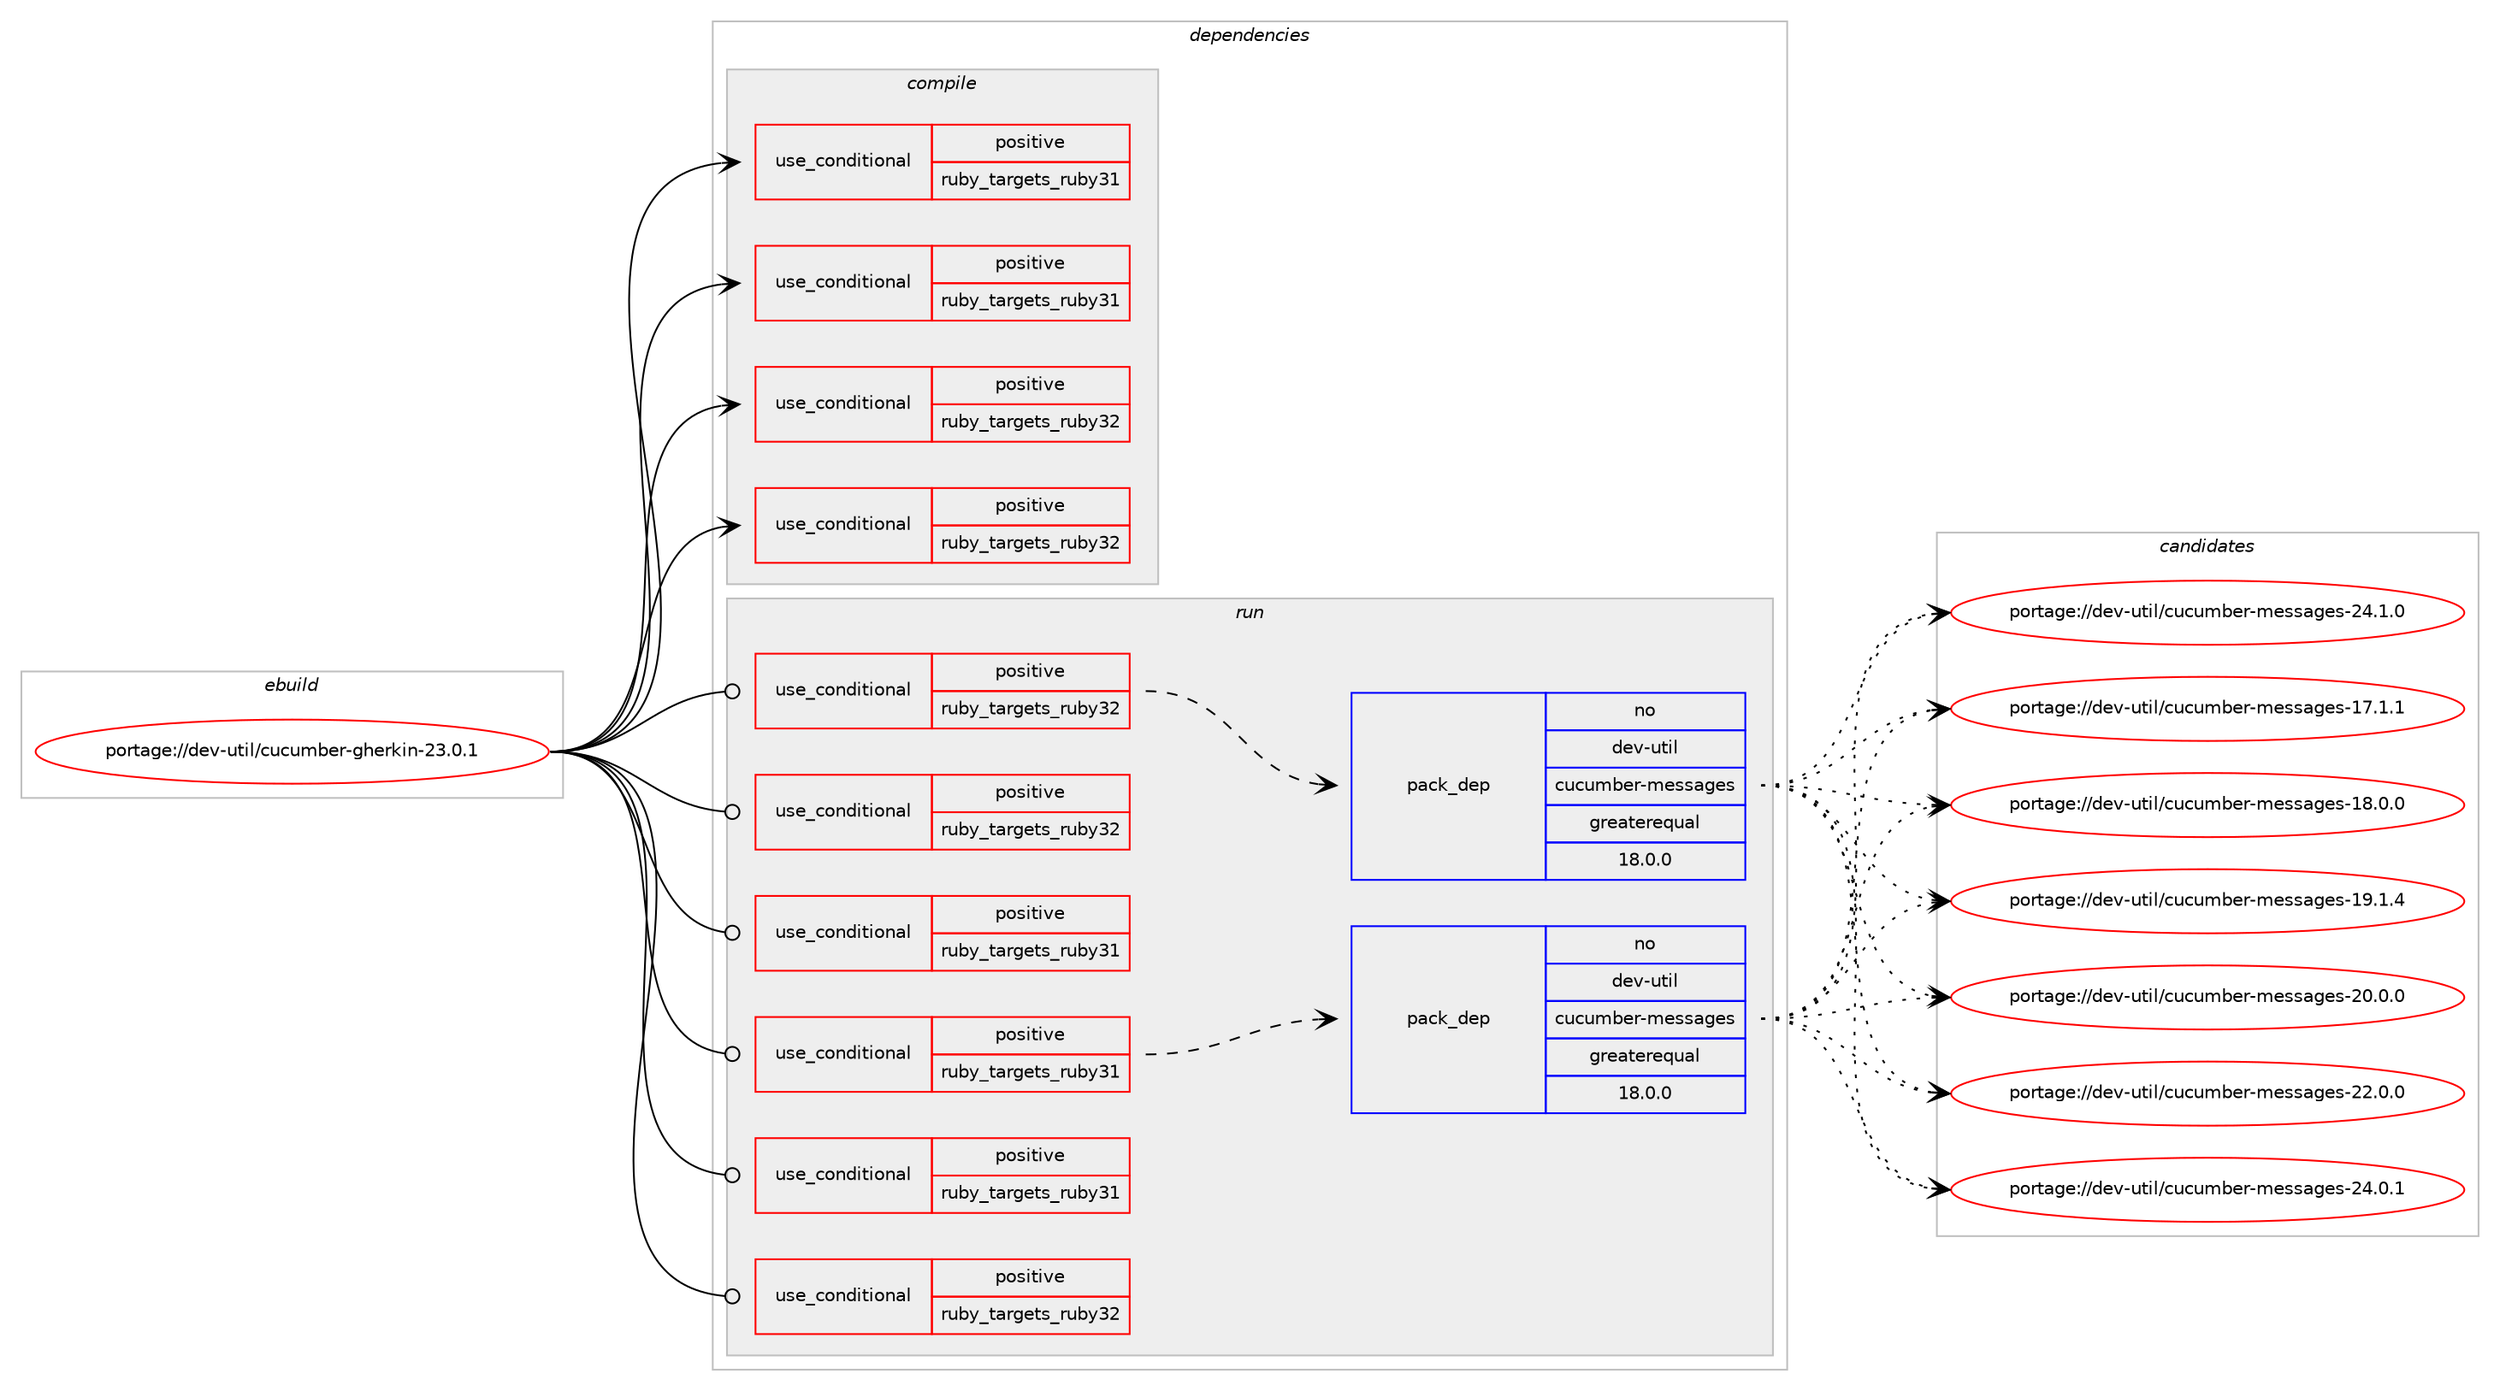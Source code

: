 digraph prolog {

# *************
# Graph options
# *************

newrank=true;
concentrate=true;
compound=true;
graph [rankdir=LR,fontname=Helvetica,fontsize=10,ranksep=1.5];#, ranksep=2.5, nodesep=0.2];
edge  [arrowhead=vee];
node  [fontname=Helvetica,fontsize=10];

# **********
# The ebuild
# **********

subgraph cluster_leftcol {
color=gray;
rank=same;
label=<<i>ebuild</i>>;
id [label="portage://dev-util/cucumber-gherkin-23.0.1", color=red, width=4, href="../dev-util/cucumber-gherkin-23.0.1.svg"];
}

# ****************
# The dependencies
# ****************

subgraph cluster_midcol {
color=gray;
label=<<i>dependencies</i>>;
subgraph cluster_compile {
fillcolor="#eeeeee";
style=filled;
label=<<i>compile</i>>;
subgraph cond58518 {
dependency109119 [label=<<TABLE BORDER="0" CELLBORDER="1" CELLSPACING="0" CELLPADDING="4"><TR><TD ROWSPAN="3" CELLPADDING="10">use_conditional</TD></TR><TR><TD>positive</TD></TR><TR><TD>ruby_targets_ruby31</TD></TR></TABLE>>, shape=none, color=red];
# *** BEGIN UNKNOWN DEPENDENCY TYPE (TODO) ***
# dependency109119 -> package_dependency(portage://dev-util/cucumber-gherkin-23.0.1,install,no,dev-lang,ruby,none,[,,],[slot(3.1)],[])
# *** END UNKNOWN DEPENDENCY TYPE (TODO) ***

}
id:e -> dependency109119:w [weight=20,style="solid",arrowhead="vee"];
subgraph cond58519 {
dependency109120 [label=<<TABLE BORDER="0" CELLBORDER="1" CELLSPACING="0" CELLPADDING="4"><TR><TD ROWSPAN="3" CELLPADDING="10">use_conditional</TD></TR><TR><TD>positive</TD></TR><TR><TD>ruby_targets_ruby31</TD></TR></TABLE>>, shape=none, color=red];
# *** BEGIN UNKNOWN DEPENDENCY TYPE (TODO) ***
# dependency109120 -> package_dependency(portage://dev-util/cucumber-gherkin-23.0.1,install,no,virtual,rubygems,none,[,,],[],[use(enable(ruby_targets_ruby31),negative)])
# *** END UNKNOWN DEPENDENCY TYPE (TODO) ***

}
id:e -> dependency109120:w [weight=20,style="solid",arrowhead="vee"];
subgraph cond58520 {
dependency109121 [label=<<TABLE BORDER="0" CELLBORDER="1" CELLSPACING="0" CELLPADDING="4"><TR><TD ROWSPAN="3" CELLPADDING="10">use_conditional</TD></TR><TR><TD>positive</TD></TR><TR><TD>ruby_targets_ruby32</TD></TR></TABLE>>, shape=none, color=red];
# *** BEGIN UNKNOWN DEPENDENCY TYPE (TODO) ***
# dependency109121 -> package_dependency(portage://dev-util/cucumber-gherkin-23.0.1,install,no,dev-lang,ruby,none,[,,],[slot(3.2)],[])
# *** END UNKNOWN DEPENDENCY TYPE (TODO) ***

}
id:e -> dependency109121:w [weight=20,style="solid",arrowhead="vee"];
subgraph cond58521 {
dependency109122 [label=<<TABLE BORDER="0" CELLBORDER="1" CELLSPACING="0" CELLPADDING="4"><TR><TD ROWSPAN="3" CELLPADDING="10">use_conditional</TD></TR><TR><TD>positive</TD></TR><TR><TD>ruby_targets_ruby32</TD></TR></TABLE>>, shape=none, color=red];
# *** BEGIN UNKNOWN DEPENDENCY TYPE (TODO) ***
# dependency109122 -> package_dependency(portage://dev-util/cucumber-gherkin-23.0.1,install,no,virtual,rubygems,none,[,,],[],[use(enable(ruby_targets_ruby32),negative)])
# *** END UNKNOWN DEPENDENCY TYPE (TODO) ***

}
id:e -> dependency109122:w [weight=20,style="solid",arrowhead="vee"];
}
subgraph cluster_compileandrun {
fillcolor="#eeeeee";
style=filled;
label=<<i>compile and run</i>>;
}
subgraph cluster_run {
fillcolor="#eeeeee";
style=filled;
label=<<i>run</i>>;
subgraph cond58522 {
dependency109123 [label=<<TABLE BORDER="0" CELLBORDER="1" CELLSPACING="0" CELLPADDING="4"><TR><TD ROWSPAN="3" CELLPADDING="10">use_conditional</TD></TR><TR><TD>positive</TD></TR><TR><TD>ruby_targets_ruby31</TD></TR></TABLE>>, shape=none, color=red];
# *** BEGIN UNKNOWN DEPENDENCY TYPE (TODO) ***
# dependency109123 -> package_dependency(portage://dev-util/cucumber-gherkin-23.0.1,run,no,dev-lang,ruby,none,[,,],[slot(3.1)],[])
# *** END UNKNOWN DEPENDENCY TYPE (TODO) ***

}
id:e -> dependency109123:w [weight=20,style="solid",arrowhead="odot"];
subgraph cond58523 {
dependency109124 [label=<<TABLE BORDER="0" CELLBORDER="1" CELLSPACING="0" CELLPADDING="4"><TR><TD ROWSPAN="3" CELLPADDING="10">use_conditional</TD></TR><TR><TD>positive</TD></TR><TR><TD>ruby_targets_ruby31</TD></TR></TABLE>>, shape=none, color=red];
subgraph pack49215 {
dependency109125 [label=<<TABLE BORDER="0" CELLBORDER="1" CELLSPACING="0" CELLPADDING="4" WIDTH="220"><TR><TD ROWSPAN="6" CELLPADDING="30">pack_dep</TD></TR><TR><TD WIDTH="110">no</TD></TR><TR><TD>dev-util</TD></TR><TR><TD>cucumber-messages</TD></TR><TR><TD>greaterequal</TD></TR><TR><TD>18.0.0</TD></TR></TABLE>>, shape=none, color=blue];
}
dependency109124:e -> dependency109125:w [weight=20,style="dashed",arrowhead="vee"];
}
id:e -> dependency109124:w [weight=20,style="solid",arrowhead="odot"];
subgraph cond58524 {
dependency109126 [label=<<TABLE BORDER="0" CELLBORDER="1" CELLSPACING="0" CELLPADDING="4"><TR><TD ROWSPAN="3" CELLPADDING="10">use_conditional</TD></TR><TR><TD>positive</TD></TR><TR><TD>ruby_targets_ruby31</TD></TR></TABLE>>, shape=none, color=red];
# *** BEGIN UNKNOWN DEPENDENCY TYPE (TODO) ***
# dependency109126 -> package_dependency(portage://dev-util/cucumber-gherkin-23.0.1,run,no,virtual,rubygems,none,[,,],[],[use(enable(ruby_targets_ruby31),negative)])
# *** END UNKNOWN DEPENDENCY TYPE (TODO) ***

}
id:e -> dependency109126:w [weight=20,style="solid",arrowhead="odot"];
subgraph cond58525 {
dependency109127 [label=<<TABLE BORDER="0" CELLBORDER="1" CELLSPACING="0" CELLPADDING="4"><TR><TD ROWSPAN="3" CELLPADDING="10">use_conditional</TD></TR><TR><TD>positive</TD></TR><TR><TD>ruby_targets_ruby32</TD></TR></TABLE>>, shape=none, color=red];
# *** BEGIN UNKNOWN DEPENDENCY TYPE (TODO) ***
# dependency109127 -> package_dependency(portage://dev-util/cucumber-gherkin-23.0.1,run,no,dev-lang,ruby,none,[,,],[slot(3.2)],[])
# *** END UNKNOWN DEPENDENCY TYPE (TODO) ***

}
id:e -> dependency109127:w [weight=20,style="solid",arrowhead="odot"];
subgraph cond58526 {
dependency109128 [label=<<TABLE BORDER="0" CELLBORDER="1" CELLSPACING="0" CELLPADDING="4"><TR><TD ROWSPAN="3" CELLPADDING="10">use_conditional</TD></TR><TR><TD>positive</TD></TR><TR><TD>ruby_targets_ruby32</TD></TR></TABLE>>, shape=none, color=red];
subgraph pack49216 {
dependency109129 [label=<<TABLE BORDER="0" CELLBORDER="1" CELLSPACING="0" CELLPADDING="4" WIDTH="220"><TR><TD ROWSPAN="6" CELLPADDING="30">pack_dep</TD></TR><TR><TD WIDTH="110">no</TD></TR><TR><TD>dev-util</TD></TR><TR><TD>cucumber-messages</TD></TR><TR><TD>greaterequal</TD></TR><TR><TD>18.0.0</TD></TR></TABLE>>, shape=none, color=blue];
}
dependency109128:e -> dependency109129:w [weight=20,style="dashed",arrowhead="vee"];
}
id:e -> dependency109128:w [weight=20,style="solid",arrowhead="odot"];
subgraph cond58527 {
dependency109130 [label=<<TABLE BORDER="0" CELLBORDER="1" CELLSPACING="0" CELLPADDING="4"><TR><TD ROWSPAN="3" CELLPADDING="10">use_conditional</TD></TR><TR><TD>positive</TD></TR><TR><TD>ruby_targets_ruby32</TD></TR></TABLE>>, shape=none, color=red];
# *** BEGIN UNKNOWN DEPENDENCY TYPE (TODO) ***
# dependency109130 -> package_dependency(portage://dev-util/cucumber-gherkin-23.0.1,run,no,virtual,rubygems,none,[,,],[],[use(enable(ruby_targets_ruby32),negative)])
# *** END UNKNOWN DEPENDENCY TYPE (TODO) ***

}
id:e -> dependency109130:w [weight=20,style="solid",arrowhead="odot"];
}
}

# **************
# The candidates
# **************

subgraph cluster_choices {
rank=same;
color=gray;
label=<<i>candidates</i>>;

subgraph choice49215 {
color=black;
nodesep=1;
choice1001011184511711610510847991179911710998101114451091011151159710310111545495546494649 [label="portage://dev-util/cucumber-messages-17.1.1", color=red, width=4,href="../dev-util/cucumber-messages-17.1.1.svg"];
choice1001011184511711610510847991179911710998101114451091011151159710310111545495646484648 [label="portage://dev-util/cucumber-messages-18.0.0", color=red, width=4,href="../dev-util/cucumber-messages-18.0.0.svg"];
choice1001011184511711610510847991179911710998101114451091011151159710310111545495746494652 [label="portage://dev-util/cucumber-messages-19.1.4", color=red, width=4,href="../dev-util/cucumber-messages-19.1.4.svg"];
choice1001011184511711610510847991179911710998101114451091011151159710310111545504846484648 [label="portage://dev-util/cucumber-messages-20.0.0", color=red, width=4,href="../dev-util/cucumber-messages-20.0.0.svg"];
choice1001011184511711610510847991179911710998101114451091011151159710310111545505046484648 [label="portage://dev-util/cucumber-messages-22.0.0", color=red, width=4,href="../dev-util/cucumber-messages-22.0.0.svg"];
choice1001011184511711610510847991179911710998101114451091011151159710310111545505246484649 [label="portage://dev-util/cucumber-messages-24.0.1", color=red, width=4,href="../dev-util/cucumber-messages-24.0.1.svg"];
choice1001011184511711610510847991179911710998101114451091011151159710310111545505246494648 [label="portage://dev-util/cucumber-messages-24.1.0", color=red, width=4,href="../dev-util/cucumber-messages-24.1.0.svg"];
dependency109125:e -> choice1001011184511711610510847991179911710998101114451091011151159710310111545495546494649:w [style=dotted,weight="100"];
dependency109125:e -> choice1001011184511711610510847991179911710998101114451091011151159710310111545495646484648:w [style=dotted,weight="100"];
dependency109125:e -> choice1001011184511711610510847991179911710998101114451091011151159710310111545495746494652:w [style=dotted,weight="100"];
dependency109125:e -> choice1001011184511711610510847991179911710998101114451091011151159710310111545504846484648:w [style=dotted,weight="100"];
dependency109125:e -> choice1001011184511711610510847991179911710998101114451091011151159710310111545505046484648:w [style=dotted,weight="100"];
dependency109125:e -> choice1001011184511711610510847991179911710998101114451091011151159710310111545505246484649:w [style=dotted,weight="100"];
dependency109125:e -> choice1001011184511711610510847991179911710998101114451091011151159710310111545505246494648:w [style=dotted,weight="100"];
}
subgraph choice49216 {
color=black;
nodesep=1;
choice1001011184511711610510847991179911710998101114451091011151159710310111545495546494649 [label="portage://dev-util/cucumber-messages-17.1.1", color=red, width=4,href="../dev-util/cucumber-messages-17.1.1.svg"];
choice1001011184511711610510847991179911710998101114451091011151159710310111545495646484648 [label="portage://dev-util/cucumber-messages-18.0.0", color=red, width=4,href="../dev-util/cucumber-messages-18.0.0.svg"];
choice1001011184511711610510847991179911710998101114451091011151159710310111545495746494652 [label="portage://dev-util/cucumber-messages-19.1.4", color=red, width=4,href="../dev-util/cucumber-messages-19.1.4.svg"];
choice1001011184511711610510847991179911710998101114451091011151159710310111545504846484648 [label="portage://dev-util/cucumber-messages-20.0.0", color=red, width=4,href="../dev-util/cucumber-messages-20.0.0.svg"];
choice1001011184511711610510847991179911710998101114451091011151159710310111545505046484648 [label="portage://dev-util/cucumber-messages-22.0.0", color=red, width=4,href="../dev-util/cucumber-messages-22.0.0.svg"];
choice1001011184511711610510847991179911710998101114451091011151159710310111545505246484649 [label="portage://dev-util/cucumber-messages-24.0.1", color=red, width=4,href="../dev-util/cucumber-messages-24.0.1.svg"];
choice1001011184511711610510847991179911710998101114451091011151159710310111545505246494648 [label="portage://dev-util/cucumber-messages-24.1.0", color=red, width=4,href="../dev-util/cucumber-messages-24.1.0.svg"];
dependency109129:e -> choice1001011184511711610510847991179911710998101114451091011151159710310111545495546494649:w [style=dotted,weight="100"];
dependency109129:e -> choice1001011184511711610510847991179911710998101114451091011151159710310111545495646484648:w [style=dotted,weight="100"];
dependency109129:e -> choice1001011184511711610510847991179911710998101114451091011151159710310111545495746494652:w [style=dotted,weight="100"];
dependency109129:e -> choice1001011184511711610510847991179911710998101114451091011151159710310111545504846484648:w [style=dotted,weight="100"];
dependency109129:e -> choice1001011184511711610510847991179911710998101114451091011151159710310111545505046484648:w [style=dotted,weight="100"];
dependency109129:e -> choice1001011184511711610510847991179911710998101114451091011151159710310111545505246484649:w [style=dotted,weight="100"];
dependency109129:e -> choice1001011184511711610510847991179911710998101114451091011151159710310111545505246494648:w [style=dotted,weight="100"];
}
}

}
